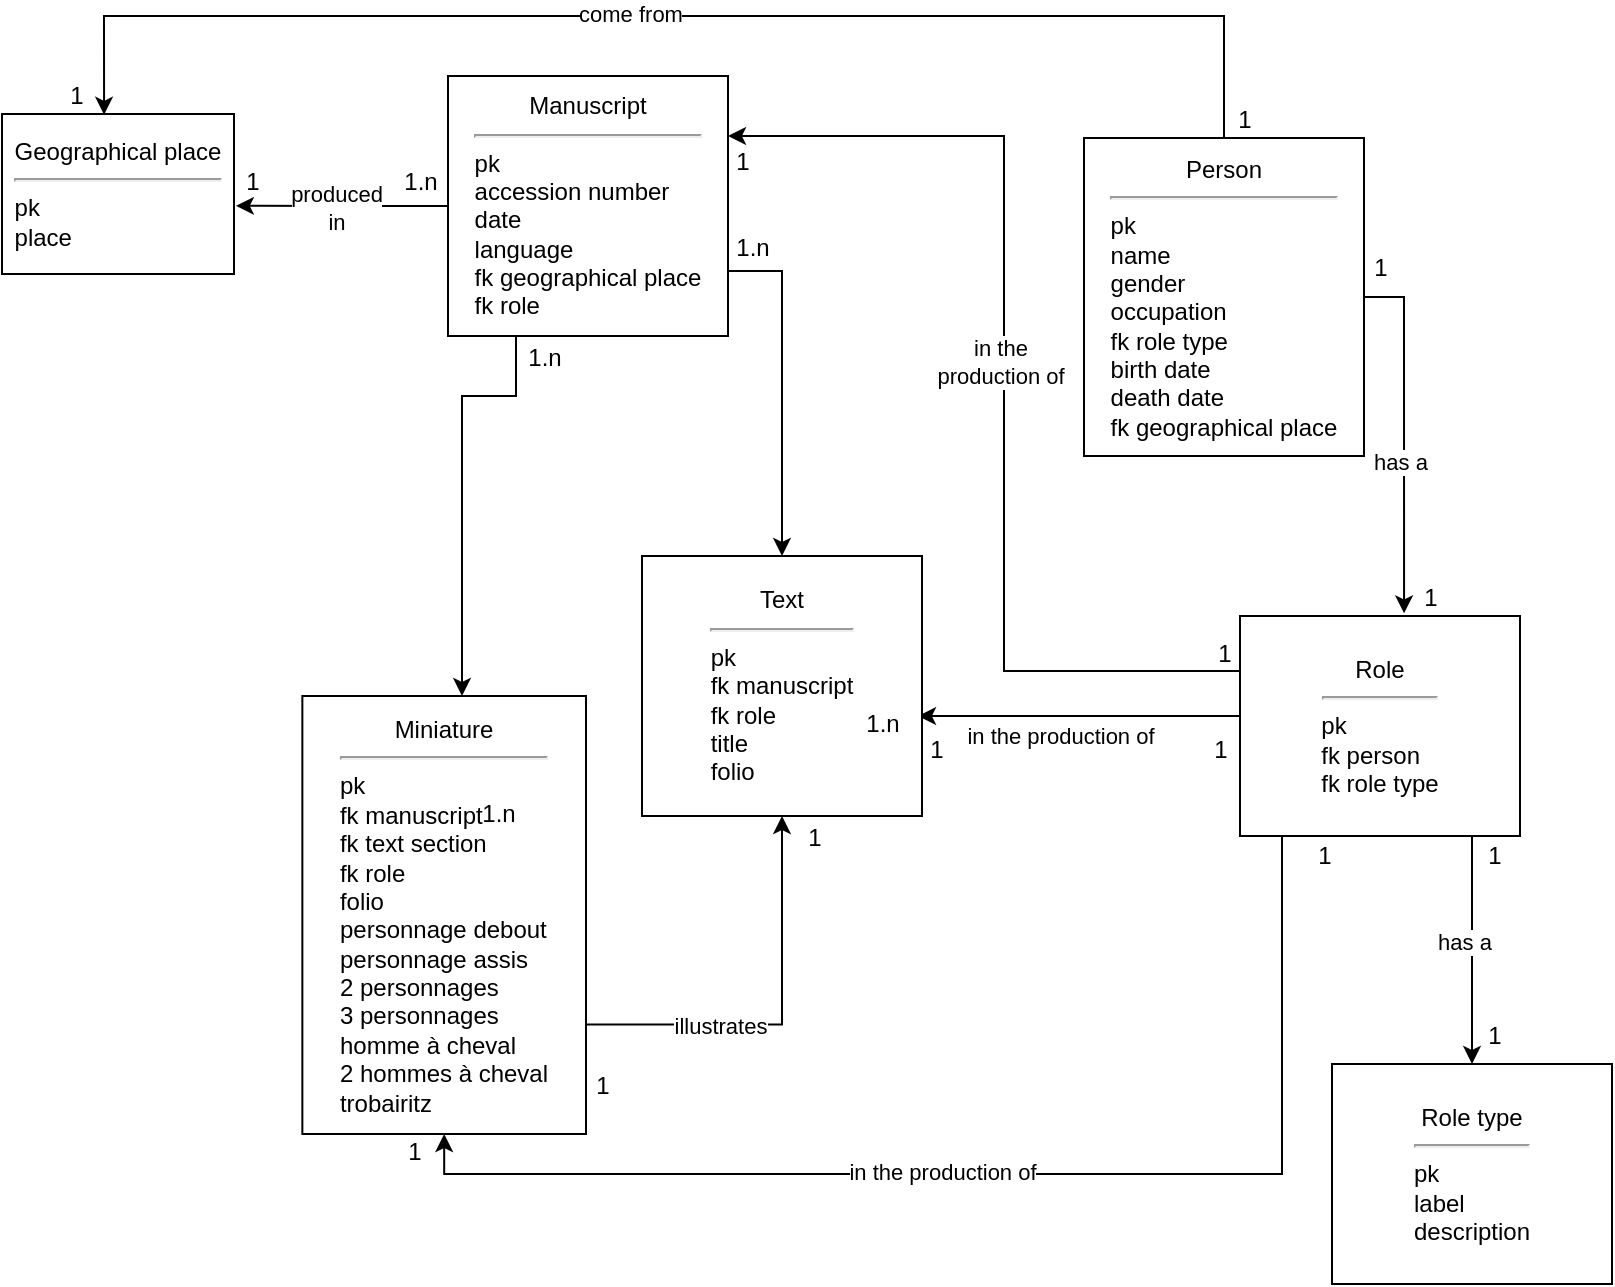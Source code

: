 <mxfile version="20.8.23" type="github">
  <diagram name="Page-1" id="ISxgPvERkCNKBEx-Qs9j">
    <mxGraphModel dx="983" dy="429" grid="1" gridSize="10" guides="1" tooltips="1" connect="1" arrows="1" fold="1" page="1" pageScale="1" pageWidth="827" pageHeight="1169" math="0" shadow="0">
      <root>
        <mxCell id="0" />
        <mxCell id="1" parent="0" />
        <mxCell id="0F5d1zWxfYyvfxIagCj2-1" style="edgeStyle=orthogonalEdgeStyle;rounded=0;orthogonalLoop=1;jettySize=auto;html=1;" edge="1" parent="1" source="0F5d1zWxfYyvfxIagCj2-5" target="0F5d1zWxfYyvfxIagCj2-16">
          <mxGeometry relative="1" as="geometry">
            <Array as="points">
              <mxPoint x="269" y="260" />
              <mxPoint x="242" y="260" />
            </Array>
          </mxGeometry>
        </mxCell>
        <mxCell id="0F5d1zWxfYyvfxIagCj2-2" style="edgeStyle=orthogonalEdgeStyle;rounded=0;orthogonalLoop=1;jettySize=auto;html=1;exitX=1;exitY=0.75;exitDx=0;exitDy=0;" edge="1" parent="1" source="0F5d1zWxfYyvfxIagCj2-5" target="0F5d1zWxfYyvfxIagCj2-17">
          <mxGeometry relative="1" as="geometry" />
        </mxCell>
        <mxCell id="0F5d1zWxfYyvfxIagCj2-3" style="edgeStyle=orthogonalEdgeStyle;rounded=0;orthogonalLoop=1;jettySize=auto;html=1;entryX=1.008;entryY=0.574;entryDx=0;entryDy=0;entryPerimeter=0;" edge="1" parent="1" source="0F5d1zWxfYyvfxIagCj2-5" target="0F5d1zWxfYyvfxIagCj2-18">
          <mxGeometry relative="1" as="geometry" />
        </mxCell>
        <mxCell id="0F5d1zWxfYyvfxIagCj2-4" value="&lt;div&gt;produced&lt;/div&gt;&lt;div&gt;in&lt;br&gt;&lt;/div&gt;" style="edgeLabel;html=1;align=center;verticalAlign=middle;resizable=0;points=[];" vertex="1" connectable="0" parent="0F5d1zWxfYyvfxIagCj2-3">
          <mxGeometry x="0.051" y="2" relative="1" as="geometry">
            <mxPoint y="-1" as="offset" />
          </mxGeometry>
        </mxCell>
        <mxCell id="0F5d1zWxfYyvfxIagCj2-5" value="&lt;div&gt;Manuscript&lt;/div&gt;&lt;div&gt;&lt;hr&gt;&lt;/div&gt;&lt;div align=&quot;left&quot;&gt;pk&lt;/div&gt;&lt;div align=&quot;left&quot;&gt;accession number&lt;/div&gt;&lt;div align=&quot;left&quot;&gt;date&lt;/div&gt;&lt;div align=&quot;left&quot;&gt;language&lt;br&gt;&lt;/div&gt;&lt;div align=&quot;left&quot;&gt;fk geographical place&lt;/div&gt;&lt;div align=&quot;left&quot;&gt;fk role&lt;br&gt;&lt;/div&gt;" style="rounded=0;whiteSpace=wrap;html=1;" vertex="1" parent="1">
          <mxGeometry x="235" y="100" width="140" height="130" as="geometry" />
        </mxCell>
        <mxCell id="0F5d1zWxfYyvfxIagCj2-6" style="edgeStyle=orthogonalEdgeStyle;rounded=0;orthogonalLoop=1;jettySize=auto;html=1;exitX=0.75;exitY=1;exitDx=0;exitDy=0;entryX=0.5;entryY=0;entryDx=0;entryDy=0;" edge="1" parent="1" source="0F5d1zWxfYyvfxIagCj2-13" target="0F5d1zWxfYyvfxIagCj2-27">
          <mxGeometry relative="1" as="geometry">
            <Array as="points">
              <mxPoint x="747" y="480" />
            </Array>
          </mxGeometry>
        </mxCell>
        <mxCell id="0F5d1zWxfYyvfxIagCj2-7" value="has a" style="edgeLabel;html=1;align=center;verticalAlign=middle;resizable=0;points=[];" vertex="1" connectable="0" parent="0F5d1zWxfYyvfxIagCj2-6">
          <mxGeometry x="-0.591" y="3" relative="1" as="geometry">
            <mxPoint x="-7" y="38" as="offset" />
          </mxGeometry>
        </mxCell>
        <mxCell id="0F5d1zWxfYyvfxIagCj2-8" style="edgeStyle=orthogonalEdgeStyle;rounded=0;orthogonalLoop=1;jettySize=auto;html=1;exitX=0;exitY=0.25;exitDx=0;exitDy=0;" edge="1" parent="1" source="0F5d1zWxfYyvfxIagCj2-13" target="0F5d1zWxfYyvfxIagCj2-5">
          <mxGeometry relative="1" as="geometry">
            <Array as="points">
              <mxPoint x="513" y="398" />
              <mxPoint x="513" y="130" />
            </Array>
            <mxPoint x="382" y="130" as="targetPoint" />
          </mxGeometry>
        </mxCell>
        <mxCell id="0F5d1zWxfYyvfxIagCj2-9" value="&lt;div&gt;in the &lt;br&gt;&lt;/div&gt;&lt;div&gt;production of&lt;/div&gt;" style="edgeLabel;html=1;align=center;verticalAlign=middle;resizable=0;points=[];" vertex="1" connectable="0" parent="0F5d1zWxfYyvfxIagCj2-8">
          <mxGeometry x="0.041" y="2" relative="1" as="geometry">
            <mxPoint as="offset" />
          </mxGeometry>
        </mxCell>
        <mxCell id="0F5d1zWxfYyvfxIagCj2-10" style="edgeStyle=orthogonalEdgeStyle;rounded=0;orthogonalLoop=1;jettySize=auto;html=1;exitX=0.25;exitY=1;exitDx=0;exitDy=0;entryX=0.5;entryY=1;entryDx=0;entryDy=0;" edge="1" parent="1" source="0F5d1zWxfYyvfxIagCj2-13" target="0F5d1zWxfYyvfxIagCj2-16">
          <mxGeometry relative="1" as="geometry">
            <Array as="points">
              <mxPoint x="652" y="480" />
              <mxPoint x="652" y="649" />
              <mxPoint x="233" y="649" />
            </Array>
          </mxGeometry>
        </mxCell>
        <mxCell id="0F5d1zWxfYyvfxIagCj2-11" value="in the production of" style="edgeLabel;html=1;align=center;verticalAlign=middle;resizable=0;points=[];" vertex="1" connectable="0" parent="0F5d1zWxfYyvfxIagCj2-10">
          <mxGeometry x="0.135" y="-1" relative="1" as="geometry">
            <mxPoint as="offset" />
          </mxGeometry>
        </mxCell>
        <mxCell id="0F5d1zWxfYyvfxIagCj2-12" value="in the production of" style="edgeStyle=orthogonalEdgeStyle;rounded=0;orthogonalLoop=1;jettySize=auto;html=1;exitX=0.01;exitY=0.702;exitDx=0;exitDy=0;exitPerimeter=0;entryX=0.95;entryY=0.368;entryDx=0;entryDy=0;entryPerimeter=0;" edge="1" parent="1" target="0F5d1zWxfYyvfxIagCj2-26">
          <mxGeometry x="0.128" y="10" relative="1" as="geometry">
            <mxPoint x="630.97" y="418.17" as="sourcePoint" />
            <mxPoint x="502" y="470" as="targetPoint" />
            <Array as="points">
              <mxPoint x="631" y="420" />
            </Array>
            <mxPoint as="offset" />
          </mxGeometry>
        </mxCell>
        <mxCell id="0F5d1zWxfYyvfxIagCj2-13" value="&lt;div&gt;Role&lt;br&gt;&lt;/div&gt;&lt;div&gt;&lt;hr&gt;&lt;/div&gt;&lt;div align=&quot;left&quot;&gt;pk&lt;/div&gt;&lt;div align=&quot;left&quot;&gt;fk person&lt;/div&gt;&lt;div align=&quot;left&quot;&gt;fk role type&lt;br&gt;&lt;/div&gt;" style="rounded=0;whiteSpace=wrap;html=1;" vertex="1" parent="1">
          <mxGeometry x="631" y="370" width="140" height="110" as="geometry" />
        </mxCell>
        <mxCell id="0F5d1zWxfYyvfxIagCj2-14" style="edgeStyle=orthogonalEdgeStyle;rounded=0;orthogonalLoop=1;jettySize=auto;html=1;exitX=1;exitY=0.75;exitDx=0;exitDy=0;entryX=0.5;entryY=1;entryDx=0;entryDy=0;" edge="1" parent="1" source="0F5d1zWxfYyvfxIagCj2-16" target="0F5d1zWxfYyvfxIagCj2-17">
          <mxGeometry relative="1" as="geometry" />
        </mxCell>
        <mxCell id="0F5d1zWxfYyvfxIagCj2-15" value="illustrates" style="edgeLabel;html=1;align=center;verticalAlign=middle;resizable=0;points=[];" vertex="1" connectable="0" parent="0F5d1zWxfYyvfxIagCj2-14">
          <mxGeometry x="-0.336" y="-3" relative="1" as="geometry">
            <mxPoint y="-3" as="offset" />
          </mxGeometry>
        </mxCell>
        <mxCell id="0F5d1zWxfYyvfxIagCj2-16" value="&lt;div&gt;Miniature&lt;br&gt;&lt;/div&gt;&lt;div&gt;&lt;hr&gt;&lt;/div&gt;&lt;div align=&quot;left&quot;&gt;pk&lt;/div&gt;&lt;div align=&quot;left&quot;&gt;fk manuscript&lt;/div&gt;&lt;div align=&quot;left&quot;&gt;fk text section&lt;/div&gt;&lt;div align=&quot;left&quot;&gt;fk role&lt;br&gt;&lt;/div&gt;&lt;div align=&quot;left&quot;&gt;folio&lt;/div&gt;&lt;div align=&quot;left&quot;&gt;personnage debout&lt;/div&gt;&lt;div align=&quot;left&quot;&gt;personnage assis&lt;/div&gt;&lt;div align=&quot;left&quot;&gt;2 personnages&lt;/div&gt;&lt;div align=&quot;left&quot;&gt;3 personnages&lt;/div&gt;&lt;div align=&quot;left&quot;&gt;homme à cheval&lt;/div&gt;&lt;div align=&quot;left&quot;&gt;2 hommes à cheval&lt;br&gt;&lt;/div&gt;&lt;div align=&quot;left&quot;&gt;trobairitz&lt;br&gt;&lt;/div&gt;" style="rounded=0;whiteSpace=wrap;html=1;" vertex="1" parent="1">
          <mxGeometry x="162.18" y="410" width="141.82" height="219" as="geometry" />
        </mxCell>
        <mxCell id="0F5d1zWxfYyvfxIagCj2-17" value="&lt;div align=&quot;center&quot;&gt;Text&lt;/div&gt;&lt;div align=&quot;center&quot;&gt;&lt;hr&gt;&lt;/div&gt;&lt;div align=&quot;left&quot;&gt;pk&lt;/div&gt;&lt;div align=&quot;left&quot;&gt;fk manuscript&lt;br&gt;&lt;/div&gt;&lt;div align=&quot;left&quot;&gt;fk role&lt;br&gt;&lt;/div&gt;&lt;div align=&quot;left&quot;&gt;title&lt;/div&gt;&lt;div align=&quot;left&quot;&gt;folio&lt;/div&gt;" style="rounded=0;whiteSpace=wrap;html=1;align=center;" vertex="1" parent="1">
          <mxGeometry x="332" y="340" width="140" height="130" as="geometry" />
        </mxCell>
        <mxCell id="0F5d1zWxfYyvfxIagCj2-18" value="&lt;div&gt;Geographical place&lt;br&gt;&lt;/div&gt;&lt;div&gt;&lt;hr&gt;&lt;/div&gt;&lt;div align=&quot;left&quot;&gt;pk&lt;/div&gt;&lt;div align=&quot;left&quot;&gt;place&lt;br&gt;&lt;/div&gt;" style="rounded=0;whiteSpace=wrap;html=1;" vertex="1" parent="1">
          <mxGeometry x="12" y="119" width="116" height="80" as="geometry" />
        </mxCell>
        <mxCell id="0F5d1zWxfYyvfxIagCj2-19" style="edgeStyle=orthogonalEdgeStyle;rounded=0;orthogonalLoop=1;jettySize=auto;html=1;exitX=1;exitY=0.5;exitDx=0;exitDy=0;entryX=0.586;entryY=-0.012;entryDx=0;entryDy=0;entryPerimeter=0;" edge="1" parent="1" source="0F5d1zWxfYyvfxIagCj2-30" target="0F5d1zWxfYyvfxIagCj2-13">
          <mxGeometry relative="1" as="geometry">
            <mxPoint x="599.25" y="272.0" as="sourcePoint" />
          </mxGeometry>
        </mxCell>
        <mxCell id="0F5d1zWxfYyvfxIagCj2-20" value="has a" style="edgeLabel;html=1;align=center;verticalAlign=middle;resizable=0;points=[];" vertex="1" connectable="0" parent="0F5d1zWxfYyvfxIagCj2-19">
          <mxGeometry x="0.125" y="3" relative="1" as="geometry">
            <mxPoint x="-5" y="2" as="offset" />
          </mxGeometry>
        </mxCell>
        <mxCell id="0F5d1zWxfYyvfxIagCj2-23" value="1.n" style="text;html=1;align=center;verticalAlign=middle;resizable=0;points=[];autosize=1;strokeColor=none;fillColor=none;" vertex="1" parent="1">
          <mxGeometry x="240" y="454" width="40" height="30" as="geometry" />
        </mxCell>
        <mxCell id="0F5d1zWxfYyvfxIagCj2-24" value="1.n" style="text;html=1;align=center;verticalAlign=middle;resizable=0;points=[];autosize=1;strokeColor=none;fillColor=none;" vertex="1" parent="1">
          <mxGeometry x="263" y="226" width="40" height="30" as="geometry" />
        </mxCell>
        <mxCell id="0F5d1zWxfYyvfxIagCj2-25" value="1.n" style="text;html=1;align=center;verticalAlign=middle;resizable=0;points=[];autosize=1;strokeColor=none;fillColor=none;" vertex="1" parent="1">
          <mxGeometry x="367" y="171" width="40" height="30" as="geometry" />
        </mxCell>
        <mxCell id="0F5d1zWxfYyvfxIagCj2-26" value="1.n" style="text;html=1;align=center;verticalAlign=middle;resizable=0;points=[];autosize=1;strokeColor=none;fillColor=none;" vertex="1" parent="1">
          <mxGeometry x="432" y="409" width="40" height="30" as="geometry" />
        </mxCell>
        <mxCell id="0F5d1zWxfYyvfxIagCj2-27" value="&lt;div&gt;Role type&lt;br&gt;&lt;/div&gt;&lt;div&gt;&lt;hr&gt;&lt;/div&gt;&lt;div align=&quot;left&quot;&gt;pk&lt;br&gt;&lt;/div&gt;&lt;div align=&quot;left&quot;&gt;label&lt;/div&gt;&lt;div align=&quot;left&quot;&gt;description&lt;br&gt;&lt;/div&gt;" style="rounded=0;whiteSpace=wrap;html=1;" vertex="1" parent="1">
          <mxGeometry x="677" y="594" width="140" height="110" as="geometry" />
        </mxCell>
        <mxCell id="0F5d1zWxfYyvfxIagCj2-28" style="edgeStyle=orthogonalEdgeStyle;rounded=0;orthogonalLoop=1;jettySize=auto;html=1;exitX=0.5;exitY=0;exitDx=0;exitDy=0;entryX=0.44;entryY=0.005;entryDx=0;entryDy=0;entryPerimeter=0;" edge="1" parent="1" source="0F5d1zWxfYyvfxIagCj2-30" target="0F5d1zWxfYyvfxIagCj2-18">
          <mxGeometry relative="1" as="geometry">
            <Array as="points">
              <mxPoint x="612" y="70" />
              <mxPoint x="83" y="70" />
            </Array>
          </mxGeometry>
        </mxCell>
        <mxCell id="0F5d1zWxfYyvfxIagCj2-29" value="come from" style="edgeLabel;html=1;align=center;verticalAlign=middle;resizable=0;points=[];" vertex="1" connectable="0" parent="0F5d1zWxfYyvfxIagCj2-28">
          <mxGeometry x="0.073" y="1" relative="1" as="geometry">
            <mxPoint x="1" y="-2" as="offset" />
          </mxGeometry>
        </mxCell>
        <mxCell id="0F5d1zWxfYyvfxIagCj2-30" value="&lt;div align=&quot;center&quot;&gt;Person&lt;br&gt;&lt;/div&gt;&lt;div align=&quot;center&quot;&gt;&lt;hr&gt;&lt;/div&gt;&lt;div align=&quot;left&quot;&gt;pk&lt;/div&gt;&lt;div align=&quot;left&quot;&gt;name&lt;/div&gt;&lt;div align=&quot;left&quot;&gt;gender&lt;/div&gt;&lt;div align=&quot;left&quot;&gt;occupation&lt;/div&gt;&lt;div align=&quot;left&quot;&gt;fk role type&lt;/div&gt;&lt;div align=&quot;left&quot;&gt;birth date&lt;/div&gt;&lt;div align=&quot;left&quot;&gt;death date&lt;br&gt;&lt;/div&gt;&lt;div&gt;fk geographical place&lt;br&gt;&lt;/div&gt;" style="rounded=0;whiteSpace=wrap;html=1;align=center;" vertex="1" parent="1">
          <mxGeometry x="553" y="131" width="140" height="159" as="geometry" />
        </mxCell>
        <mxCell id="0F5d1zWxfYyvfxIagCj2-31" value="1" style="text;html=1;align=center;verticalAlign=middle;resizable=0;points=[];autosize=1;strokeColor=none;fillColor=none;" vertex="1" parent="1">
          <mxGeometry x="606" y="422" width="30" height="30" as="geometry" />
        </mxCell>
        <mxCell id="0F5d1zWxfYyvfxIagCj2-32" value="1" style="text;html=1;align=center;verticalAlign=middle;resizable=0;points=[];autosize=1;strokeColor=none;fillColor=none;" vertex="1" parent="1">
          <mxGeometry x="464" y="422" width="30" height="30" as="geometry" />
        </mxCell>
        <mxCell id="0F5d1zWxfYyvfxIagCj2-33" value="1" style="text;html=1;align=center;verticalAlign=middle;resizable=0;points=[];autosize=1;strokeColor=none;fillColor=none;" vertex="1" parent="1">
          <mxGeometry x="743" y="565" width="30" height="30" as="geometry" />
        </mxCell>
        <mxCell id="0F5d1zWxfYyvfxIagCj2-34" value="1" style="text;html=1;align=center;verticalAlign=middle;resizable=0;points=[];autosize=1;strokeColor=none;fillColor=none;" vertex="1" parent="1">
          <mxGeometry x="743" y="475" width="30" height="30" as="geometry" />
        </mxCell>
        <mxCell id="0F5d1zWxfYyvfxIagCj2-35" value="1.n" style="text;html=1;align=center;verticalAlign=middle;resizable=0;points=[];autosize=1;strokeColor=none;fillColor=none;" vertex="1" parent="1">
          <mxGeometry x="201" y="138" width="40" height="30" as="geometry" />
        </mxCell>
        <mxCell id="0F5d1zWxfYyvfxIagCj2-36" value="1" style="text;html=1;align=center;verticalAlign=middle;resizable=0;points=[];autosize=1;strokeColor=none;fillColor=none;" vertex="1" parent="1">
          <mxGeometry x="122.18" y="138" width="30" height="30" as="geometry" />
        </mxCell>
        <mxCell id="0F5d1zWxfYyvfxIagCj2-37" value="1" style="text;html=1;align=center;verticalAlign=middle;resizable=0;points=[];autosize=1;strokeColor=none;fillColor=none;" vertex="1" parent="1">
          <mxGeometry x="34" y="95" width="30" height="30" as="geometry" />
        </mxCell>
        <mxCell id="0F5d1zWxfYyvfxIagCj2-38" value="1" style="text;html=1;align=center;verticalAlign=middle;resizable=0;points=[];autosize=1;strokeColor=none;fillColor=none;" vertex="1" parent="1">
          <mxGeometry x="618" y="107" width="30" height="30" as="geometry" />
        </mxCell>
        <mxCell id="0F5d1zWxfYyvfxIagCj2-39" value="1" style="text;html=1;align=center;verticalAlign=middle;resizable=0;points=[];autosize=1;strokeColor=none;fillColor=none;" vertex="1" parent="1">
          <mxGeometry x="686" y="181" width="30" height="30" as="geometry" />
        </mxCell>
        <mxCell id="0F5d1zWxfYyvfxIagCj2-40" value="1" style="text;html=1;align=center;verticalAlign=middle;resizable=0;points=[];autosize=1;strokeColor=none;fillColor=none;" vertex="1" parent="1">
          <mxGeometry x="711" y="346" width="30" height="30" as="geometry" />
        </mxCell>
        <mxCell id="0F5d1zWxfYyvfxIagCj2-41" value="1" style="text;html=1;align=center;verticalAlign=middle;resizable=0;points=[];autosize=1;strokeColor=none;fillColor=none;" vertex="1" parent="1">
          <mxGeometry x="608" y="374" width="30" height="30" as="geometry" />
        </mxCell>
        <mxCell id="0F5d1zWxfYyvfxIagCj2-42" value="1" style="text;html=1;align=center;verticalAlign=middle;resizable=0;points=[];autosize=1;strokeColor=none;fillColor=none;" vertex="1" parent="1">
          <mxGeometry x="367" y="128" width="30" height="30" as="geometry" />
        </mxCell>
        <mxCell id="0F5d1zWxfYyvfxIagCj2-43" value="1" style="text;html=1;align=center;verticalAlign=middle;resizable=0;points=[];autosize=1;strokeColor=none;fillColor=none;" vertex="1" parent="1">
          <mxGeometry x="203" y="623" width="30" height="30" as="geometry" />
        </mxCell>
        <mxCell id="0F5d1zWxfYyvfxIagCj2-44" value="1" style="text;html=1;align=center;verticalAlign=middle;resizable=0;points=[];autosize=1;strokeColor=none;fillColor=none;" vertex="1" parent="1">
          <mxGeometry x="658" y="475" width="30" height="30" as="geometry" />
        </mxCell>
        <mxCell id="0F5d1zWxfYyvfxIagCj2-45" value="1" style="text;html=1;align=center;verticalAlign=middle;resizable=0;points=[];autosize=1;strokeColor=none;fillColor=none;" vertex="1" parent="1">
          <mxGeometry x="297" y="590" width="30" height="30" as="geometry" />
        </mxCell>
        <mxCell id="0F5d1zWxfYyvfxIagCj2-46" value="1" style="text;html=1;align=center;verticalAlign=middle;resizable=0;points=[];autosize=1;strokeColor=none;fillColor=none;" vertex="1" parent="1">
          <mxGeometry x="403" y="465.5" width="30" height="30" as="geometry" />
        </mxCell>
      </root>
    </mxGraphModel>
  </diagram>
</mxfile>
